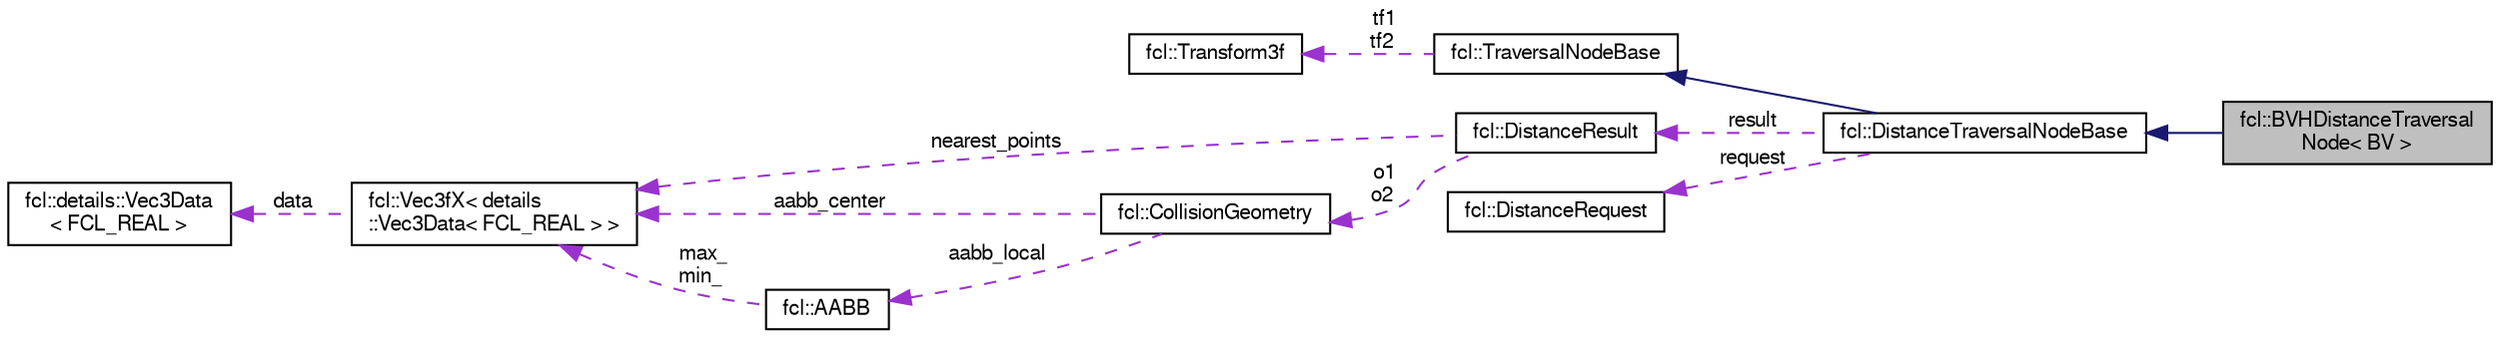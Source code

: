 digraph "fcl::BVHDistanceTraversalNode&lt; BV &gt;"
{
  edge [fontname="FreeSans",fontsize="10",labelfontname="FreeSans",labelfontsize="10"];
  node [fontname="FreeSans",fontsize="10",shape=record];
  rankdir="LR";
  Node1 [label="fcl::BVHDistanceTraversal\lNode\< BV \>",height=0.2,width=0.4,color="black", fillcolor="grey75", style="filled" fontcolor="black"];
  Node2 -> Node1 [dir="back",color="midnightblue",fontsize="10",style="solid",fontname="FreeSans"];
  Node2 [label="fcl::DistanceTraversalNodeBase",height=0.2,width=0.4,color="black", fillcolor="white", style="filled",URL="$a00046.html",tooltip="Node structure encoding the information required for distance traversal. "];
  Node3 -> Node2 [dir="back",color="midnightblue",fontsize="10",style="solid",fontname="FreeSans"];
  Node3 [label="fcl::TraversalNodeBase",height=0.2,width=0.4,color="black", fillcolor="white", style="filled",URL="$a00214.html",tooltip="Node structure encoding the information required for traversal. "];
  Node4 -> Node3 [dir="back",color="darkorchid3",fontsize="10",style="dashed",label=" tf1\ntf2" ,fontname="FreeSans"];
  Node4 [label="fcl::Transform3f",height=0.2,width=0.4,color="black", fillcolor="white", style="filled",URL="$a00212.html",tooltip="Simple transform class used locally by InterpMotion. "];
  Node5 -> Node2 [dir="back",color="darkorchid3",fontsize="10",style="dashed",label=" result" ,fontname="FreeSans"];
  Node5 [label="fcl::DistanceResult",height=0.2,width=0.4,color="black", fillcolor="white", style="filled",URL="$a00045.html",tooltip="distance result "];
  Node6 -> Node5 [dir="back",color="darkorchid3",fontsize="10",style="dashed",label=" nearest_points" ,fontname="FreeSans"];
  Node6 [label="fcl::Vec3fX\< details\l::Vec3Data\< FCL_REAL \> \>",height=0.2,width=0.4,color="black", fillcolor="white", style="filled",URL="$a00223.html"];
  Node7 -> Node6 [dir="back",color="darkorchid3",fontsize="10",style="dashed",label=" data" ,fontname="FreeSans"];
  Node7 [label="fcl::details::Vec3Data\l\< FCL_REAL \>",height=0.2,width=0.4,color="black", fillcolor="white", style="filled",URL="$a00222.html"];
  Node8 -> Node5 [dir="back",color="darkorchid3",fontsize="10",style="dashed",label=" o1\no2" ,fontname="FreeSans"];
  Node8 [label="fcl::CollisionGeometry",height=0.2,width=0.4,color="black", fillcolor="white", style="filled",URL="$a00028.html",tooltip="The geometry for the object for collision or distance computation. "];
  Node6 -> Node8 [dir="back",color="darkorchid3",fontsize="10",style="dashed",label=" aabb_center" ,fontname="FreeSans"];
  Node9 -> Node8 [dir="back",color="darkorchid3",fontsize="10",style="dashed",label=" aabb_local" ,fontname="FreeSans"];
  Node9 [label="fcl::AABB",height=0.2,width=0.4,color="black", fillcolor="white", style="filled",URL="$a00003.html",tooltip="A class describing the AABB collision structure, which is a box in 3D space determined by two diagona..."];
  Node6 -> Node9 [dir="back",color="darkorchid3",fontsize="10",style="dashed",label=" max_\nmin_" ,fontname="FreeSans"];
  Node10 -> Node2 [dir="back",color="darkorchid3",fontsize="10",style="dashed",label=" request" ,fontname="FreeSans"];
  Node10 [label="fcl::DistanceRequest",height=0.2,width=0.4,color="black", fillcolor="white", style="filled",URL="$a00044.html",tooltip="request to the distance computation "];
}
